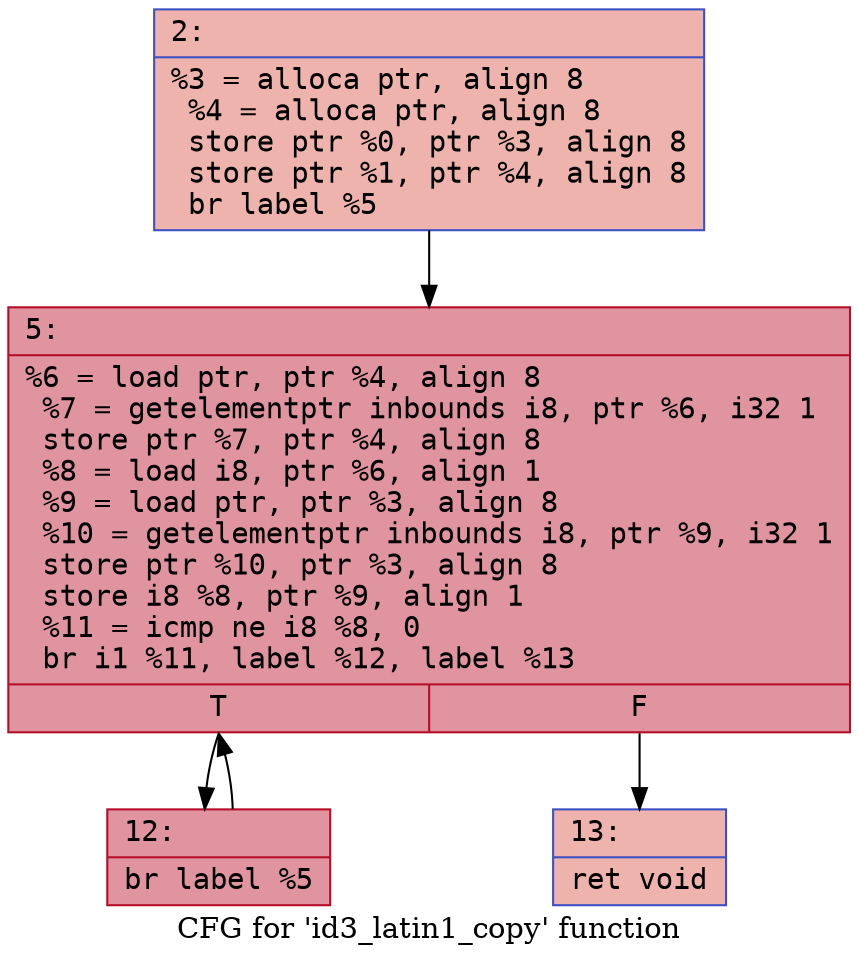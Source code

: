 digraph "CFG for 'id3_latin1_copy' function" {
	label="CFG for 'id3_latin1_copy' function";

	Node0x600001766260 [shape=record,color="#3d50c3ff", style=filled, fillcolor="#d6524470" fontname="Courier",label="{2:\l|  %3 = alloca ptr, align 8\l  %4 = alloca ptr, align 8\l  store ptr %0, ptr %3, align 8\l  store ptr %1, ptr %4, align 8\l  br label %5\l}"];
	Node0x600001766260 -> Node0x6000017662b0[tooltip="2 -> 5\nProbability 100.00%" ];
	Node0x6000017662b0 [shape=record,color="#b70d28ff", style=filled, fillcolor="#b70d2870" fontname="Courier",label="{5:\l|  %6 = load ptr, ptr %4, align 8\l  %7 = getelementptr inbounds i8, ptr %6, i32 1\l  store ptr %7, ptr %4, align 8\l  %8 = load i8, ptr %6, align 1\l  %9 = load ptr, ptr %3, align 8\l  %10 = getelementptr inbounds i8, ptr %9, i32 1\l  store ptr %10, ptr %3, align 8\l  store i8 %8, ptr %9, align 1\l  %11 = icmp ne i8 %8, 0\l  br i1 %11, label %12, label %13\l|{<s0>T|<s1>F}}"];
	Node0x6000017662b0:s0 -> Node0x600001766300[tooltip="5 -> 12\nProbability 96.88%" ];
	Node0x6000017662b0:s1 -> Node0x600001766350[tooltip="5 -> 13\nProbability 3.12%" ];
	Node0x600001766300 [shape=record,color="#b70d28ff", style=filled, fillcolor="#b70d2870" fontname="Courier",label="{12:\l|  br label %5\l}"];
	Node0x600001766300 -> Node0x6000017662b0[tooltip="12 -> 5\nProbability 100.00%" ];
	Node0x600001766350 [shape=record,color="#3d50c3ff", style=filled, fillcolor="#d6524470" fontname="Courier",label="{13:\l|  ret void\l}"];
}
